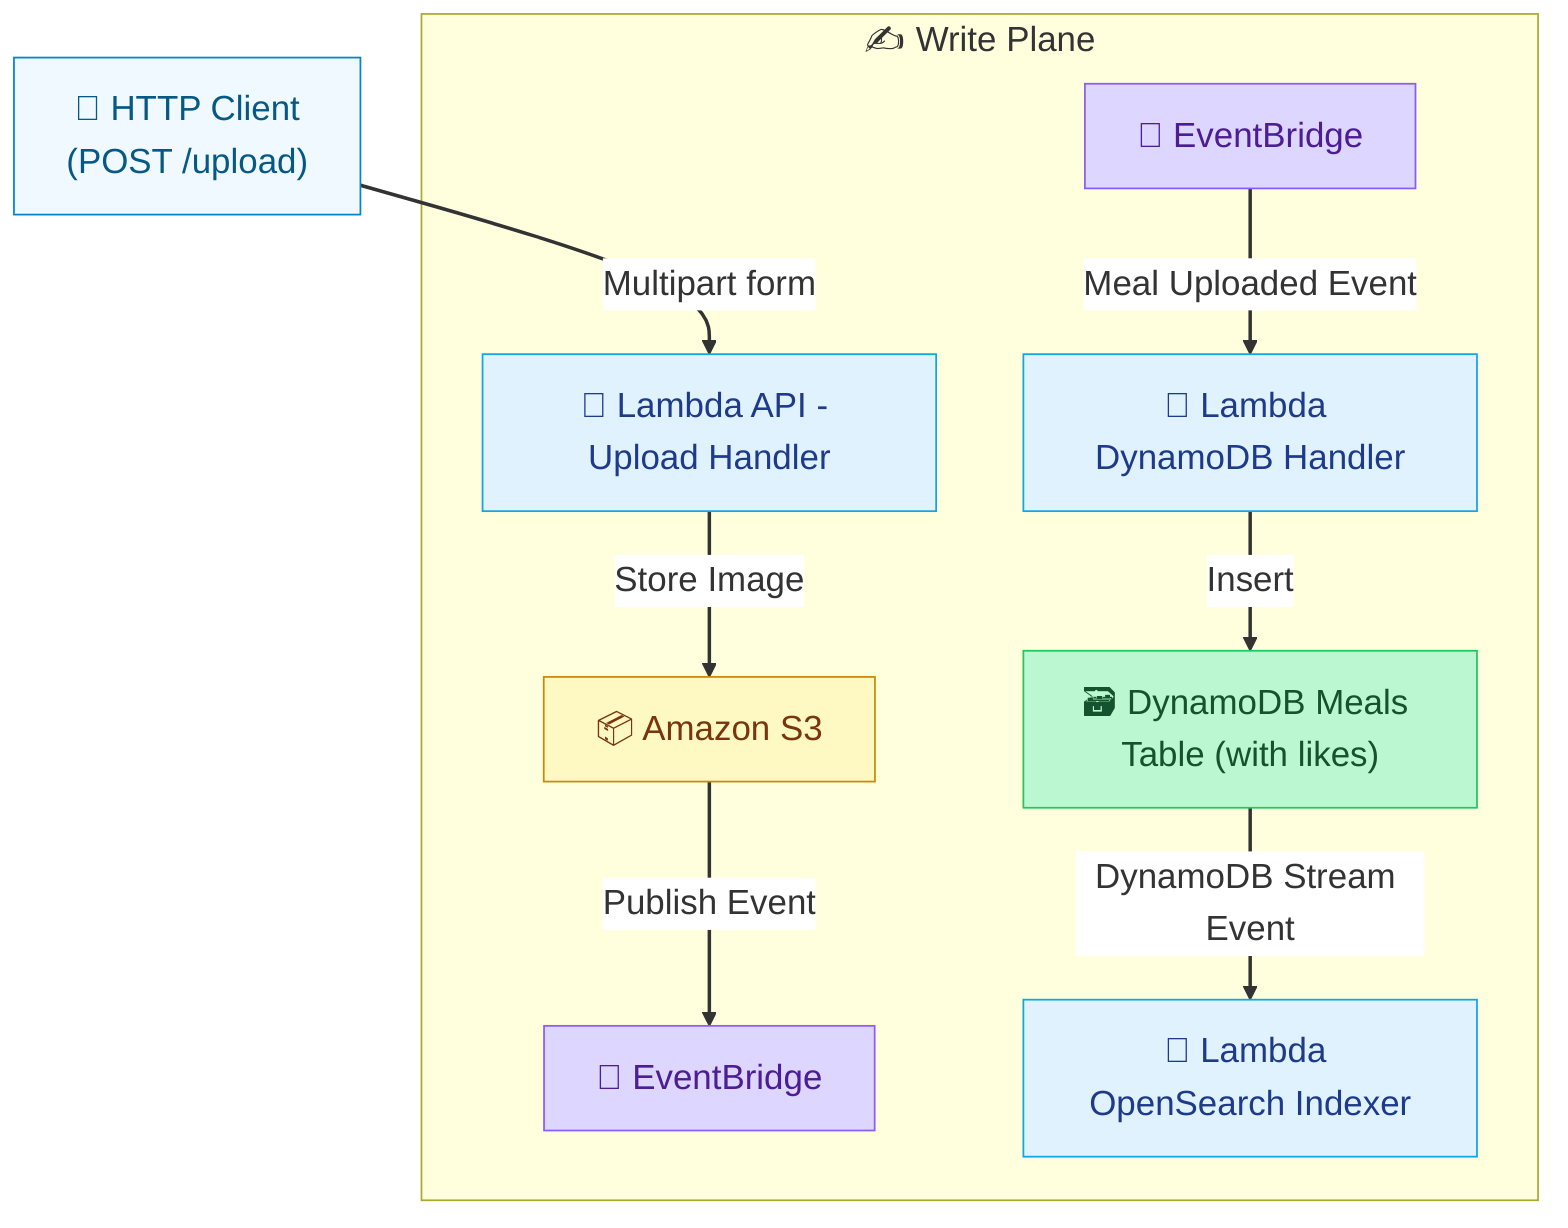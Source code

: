%%{init: {"theme": "default", "themeVariables": { "fontSize": "20px", "primaryColor": "#E0F2FE", "edgeLabelBackground":"#ffffff"}}}%%
flowchart TD

  A["📨 HTTP Client<br/>(POST /upload)"]:::client

  subgraph WRITE["✍️ Write Plane"]
    B["📡 Lambda API - Upload Handler"]:::lambda
    C["📦 Amazon S3"]:::s3
    D["🧩 EventBridge"]:::event
    E["🧩 EventBridge"]:::event
    F["📡 Lambda DynamoDB Handler"]:::lambda
    G["🗃️ DynamoDB Meals Table (with likes)"]:::ddb
    H["🔎 Lambda OpenSearch Indexer"]:::lambda
  end

  A -->|Multipart form| B
  B -->|Store Image| C
  C -->|Publish Event| D
  E -->|Meal Uploaded Event| F
  F -->|Insert| G
  G -->|DynamoDB Stream Event| H

  classDef client fill:#F0F9FF,stroke:#0284C7,color:#075985;
  classDef lambda fill:#E0F2FE,stroke:#0EA5E9,color:#1E3A8A;
  classDef s3 fill:#FEF9C3,stroke:#CA8A04,color:#78350F;
  classDef event fill:#DDD6FE,stroke:#8B5CF6,color:#4C1D95;
  classDef ddb fill:#BBF7D0,stroke:#22C55E,color:#14532D;
  classDef search fill:#F3E8FF,stroke:#A855F7,color:#6B21A8;

  linkStyle default stroke-width:2px,fill:none;